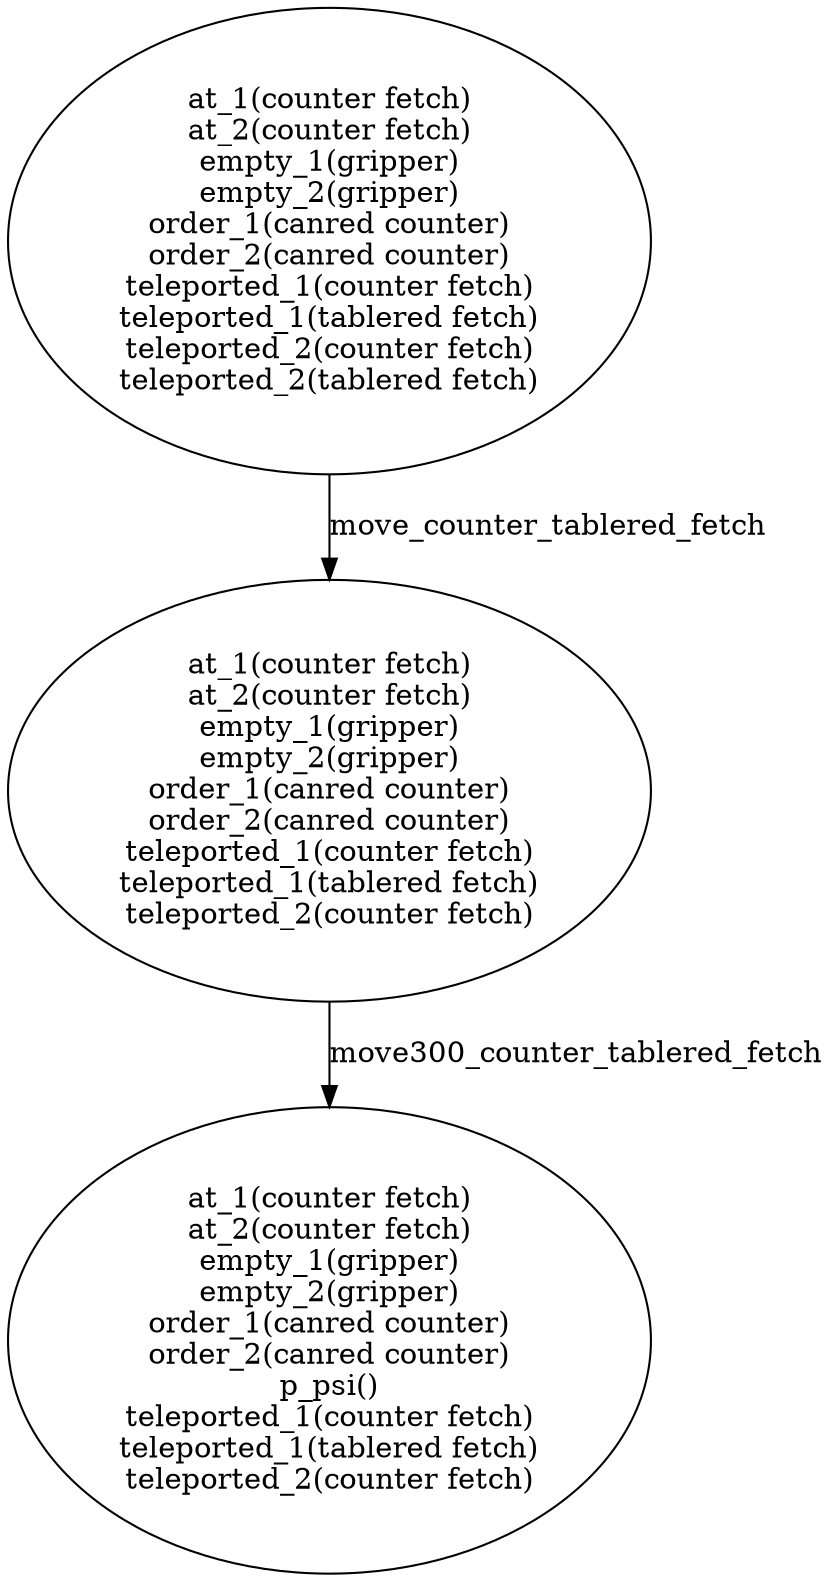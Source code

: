 strict digraph  {
1 [label="at_1(counter fetch)\nat_2(counter fetch)\nempty_1(gripper)\nempty_2(gripper)\norder_1(canred counter)\norder_2(canred counter)\nteleported_1(counter fetch)\nteleported_1(tablered fetch)\nteleported_2(counter fetch)\nteleported_2(tablered fetch)"];
2 [label="at_1(counter fetch)\nat_2(counter fetch)\nempty_1(gripper)\nempty_2(gripper)\norder_1(canred counter)\norder_2(canred counter)\np_psi()\nteleported_1(counter fetch)\nteleported_1(tablered fetch)\nteleported_2(counter fetch)"];
3 [label="at_1(counter fetch)\nat_2(counter fetch)\nempty_1(gripper)\nempty_2(gripper)\norder_1(canred counter)\norder_2(canred counter)\nteleported_1(counter fetch)\nteleported_1(tablered fetch)\nteleported_2(counter fetch)"];
1 -> 3  [label=move_counter_tablered_fetch];
3 -> 2  [label=move300_counter_tablered_fetch];
}
